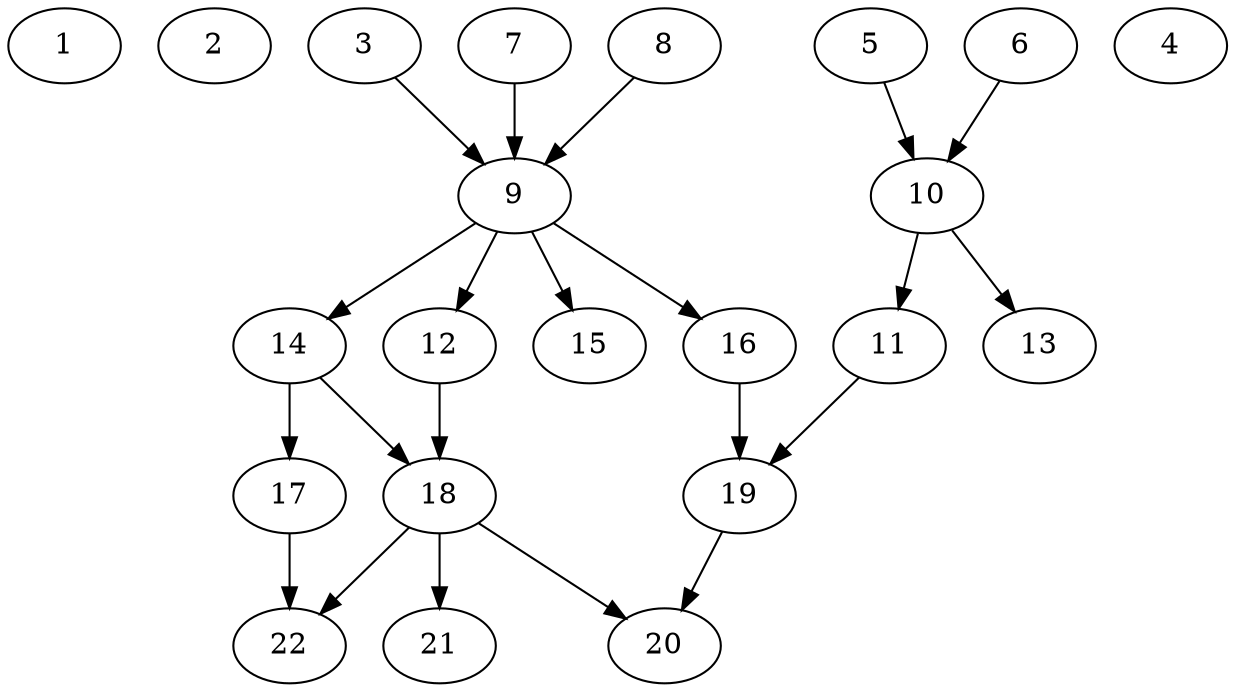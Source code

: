 // DAG (tier=2-normal, mode=compute, n=22, ccr=0.357, fat=0.592, density=0.501, regular=0.412, jump=0.132, mindata=524288, maxdata=8388608)
// DAG automatically generated by daggen at Sun Aug 24 16:33:33 2025
// /home/ermia/Project/Environments/daggen/bin/daggen --dot --ccr 0.357 --fat 0.592 --regular 0.412 --density 0.501 --jump 0.132 --mindata 524288 --maxdata 8388608 -n 22 
digraph G {
  1 [size="869047481669017344", alpha="0.02", expect_size="434523740834508672"]
  2 [size="132109397048739680", alpha="0.13", expect_size="66054698524369840"]
  3 [size="8521217988507378", alpha="0.03", expect_size="4260608994253689"]
  3 -> 9 [size ="554051863314432"]
  4 [size="2114871049030338", alpha="0.14", expect_size="1057435524515169"]
  5 [size="15629173636359030", alpha="0.09", expect_size="7814586818179515"]
  5 -> 10 [size ="353002430922752"]
  6 [size="570419110176018661376", alpha="0.06", expect_size="285209555088009330688"]
  6 -> 10 [size ="550240683819008"]
  7 [size="963119655828802", alpha="0.04", expect_size="481559827914401"]
  7 -> 9 [size ="18849210564608"]
  8 [size="2123527387566541", alpha="0.02", expect_size="1061763693783270"]
  8 -> 9 [size ="92964575510528"]
  9 [size="67213300317006016", alpha="0.12", expect_size="33606650158503008"]
  9 -> 12 [size ="42015551127552"]
  9 -> 14 [size ="42015551127552"]
  9 -> 15 [size ="42015551127552"]
  9 -> 16 [size ="42015551127552"]
  10 [size="4775378739352801", alpha="0.20", expect_size="2387689369676400"]
  10 -> 11 [size ="2546789777408"]
  10 -> 13 [size ="2546789777408"]
  11 [size="393469311712214646784", alpha="0.03", expect_size="196734655856107323392"]
  11 -> 19 [size ="429566657036288"]
  12 [size="23697278178951168000", alpha="0.02", expect_size="11848639089475584000"]
  12 -> 18 [size ="66001777459200"]
  13 [size="1089087374531345664", alpha="0.19", expect_size="544543687265672832"]
  14 [size="134782232026134085632", alpha="0.14", expect_size="67391116013067042816"]
  14 -> 17 [size ="210302813601792"]
  14 -> 18 [size ="210302813601792"]
  15 [size="2227925267562347", alpha="0.14", expect_size="1113962633781173"]
  16 [size="204234907362288205824", alpha="0.18", expect_size="102117453681144102912"]
  16 -> 19 [size ="277444829380608"]
  17 [size="66507442196818584", alpha="0.03", expect_size="33253721098409292"]
  17 -> 22 [size ="25485002145792"]
  18 [size="230077751516406480896", alpha="0.12", expect_size="115038875758203240448"]
  18 -> 20 [size ="300381422747648"]
  18 -> 21 [size ="300381422747648"]
  18 -> 22 [size ="300381422747648"]
  19 [size="5412050217410232", alpha="0.18", expect_size="2706025108705116"]
  19 -> 20 [size ="218530083504128"]
  20 [size="152374613870592917504", alpha="0.11", expect_size="76187306935296458752"]
  21 [size="2474006252496989", alpha="0.18", expect_size="1237003126248494"]
  22 [size="917695299453976576", alpha="0.07", expect_size="458847649726988288"]
}